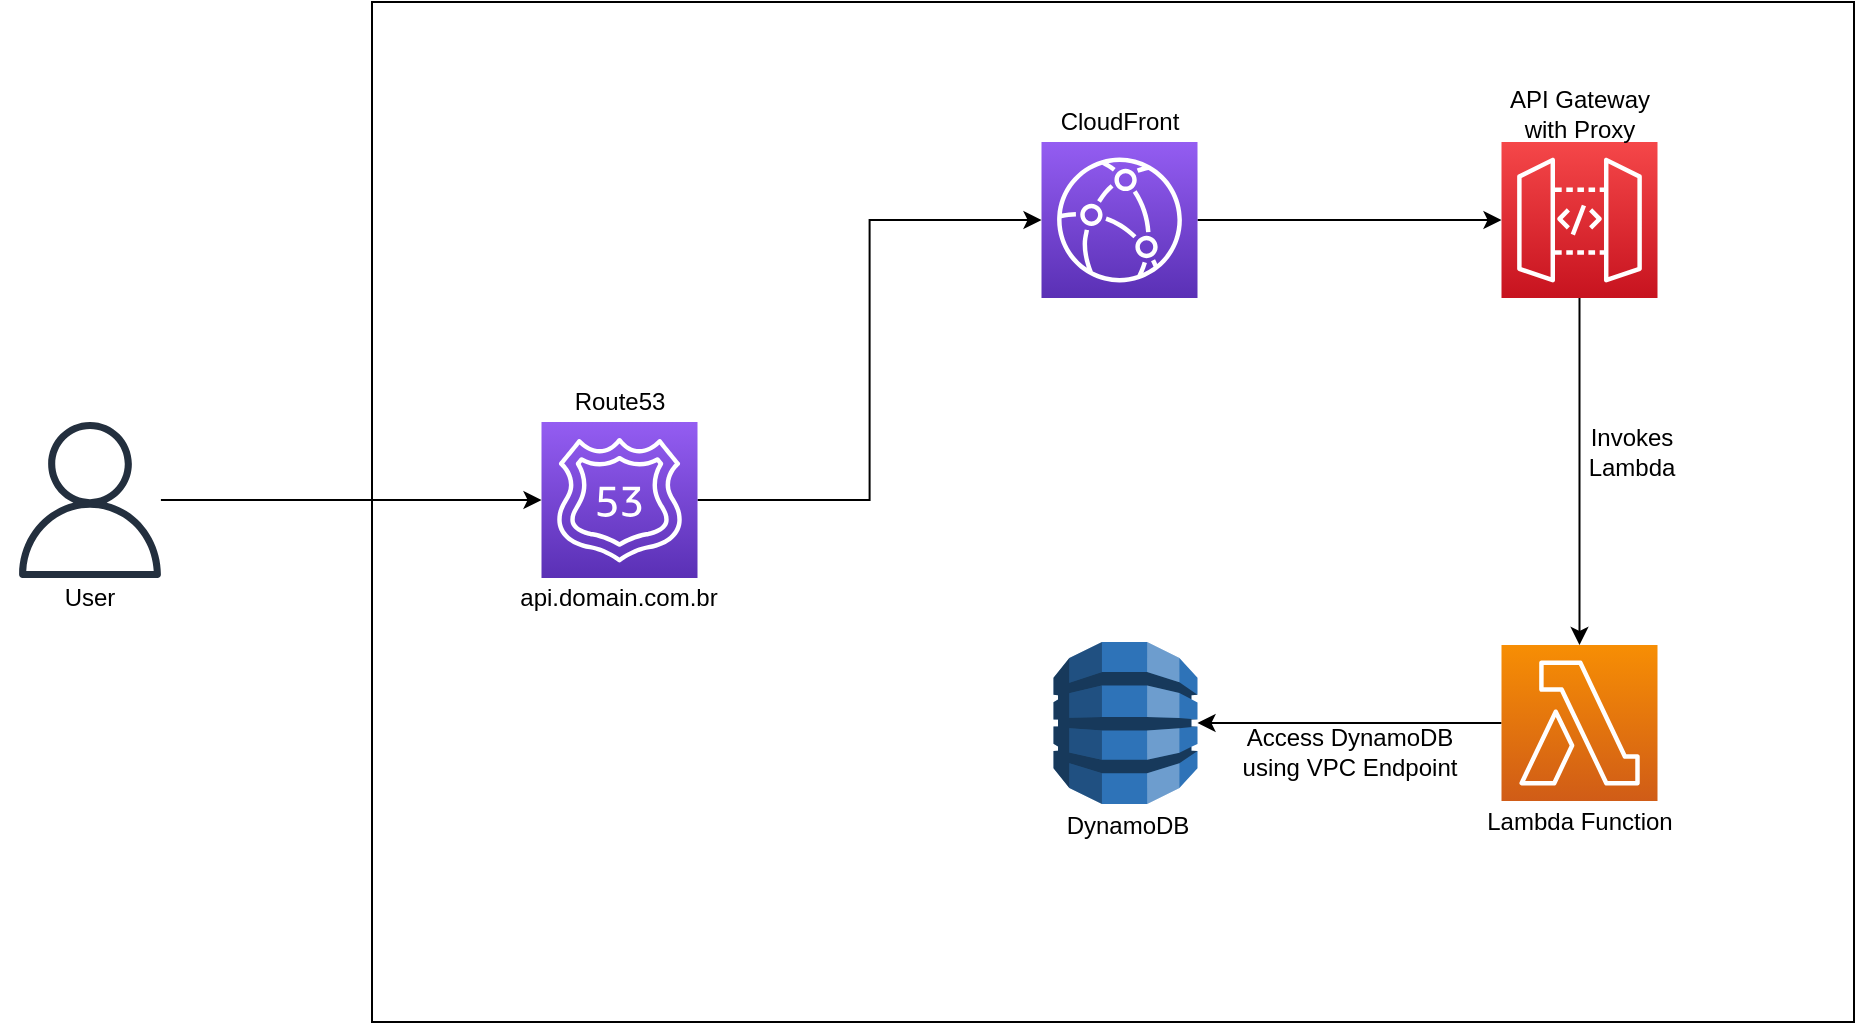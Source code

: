 <mxfile version="14.5.6" type="google"><diagram id="8cRdihagZx953PlACqUa" name="Page-1"><mxGraphModel dx="4264" dy="1175" grid="1" gridSize="10" guides="1" tooltips="1" connect="1" arrows="1" fold="1" page="1" pageScale="1" pageWidth="827" pageHeight="1169" math="0" shadow="0"><root><mxCell id="0"/><mxCell id="1" parent="0"/><mxCell id="wEp2-LjZUj0-dZIov_5M-15" value="" style="rounded=0;whiteSpace=wrap;html=1;movable=1;editable=1;resizable=1;" vertex="1" parent="1"><mxGeometry x="-290" y="330" width="741" height="510" as="geometry"/></mxCell><mxCell id="wEp2-LjZUj0-dZIov_5M-3" value="" style="outlineConnect=0;dashed=0;verticalLabelPosition=bottom;verticalAlign=top;align=center;html=1;shape=mxgraph.aws3.dynamo_db;fillColor=#2E73B8;gradientColor=none;" vertex="1" parent="1"><mxGeometry x="50.75" y="650" width="72" height="81" as="geometry"/></mxCell><mxCell id="wEp2-LjZUj0-dZIov_5M-18" style="edgeStyle=orthogonalEdgeStyle;rounded=0;orthogonalLoop=1;jettySize=auto;html=1;exitX=1;exitY=0.5;exitDx=0;exitDy=0;exitPerimeter=0;entryX=0;entryY=0.5;entryDx=0;entryDy=0;entryPerimeter=0;" edge="1" parent="1" source="wEp2-LjZUj0-dZIov_5M-4" target="wEp2-LjZUj0-dZIov_5M-5"><mxGeometry relative="1" as="geometry"/></mxCell><mxCell id="wEp2-LjZUj0-dZIov_5M-4" value="" style="points=[[0,0,0],[0.25,0,0],[0.5,0,0],[0.75,0,0],[1,0,0],[0,1,0],[0.25,1,0],[0.5,1,0],[0.75,1,0],[1,1,0],[0,0.25,0],[0,0.5,0],[0,0.75,0],[1,0.25,0],[1,0.5,0],[1,0.75,0]];outlineConnect=0;fontColor=#232F3E;gradientColor=#945DF2;gradientDirection=north;fillColor=#5A30B5;strokeColor=#ffffff;dashed=0;verticalLabelPosition=bottom;verticalAlign=top;align=center;html=1;fontSize=12;fontStyle=0;aspect=fixed;shape=mxgraph.aws4.resourceIcon;resIcon=mxgraph.aws4.cloudfront;" vertex="1" parent="1"><mxGeometry x="44.75" y="400" width="78" height="78" as="geometry"/></mxCell><mxCell id="wEp2-LjZUj0-dZIov_5M-20" style="edgeStyle=orthogonalEdgeStyle;rounded=0;orthogonalLoop=1;jettySize=auto;html=1;" edge="1" parent="1" source="wEp2-LjZUj0-dZIov_5M-5" target="wEp2-LjZUj0-dZIov_5M-6"><mxGeometry relative="1" as="geometry"/></mxCell><mxCell id="wEp2-LjZUj0-dZIov_5M-5" value="" style="points=[[0,0,0],[0.25,0,0],[0.5,0,0],[0.75,0,0],[1,0,0],[0,1,0],[0.25,1,0],[0.5,1,0],[0.75,1,0],[1,1,0],[0,0.25,0],[0,0.5,0],[0,0.75,0],[1,0.25,0],[1,0.5,0],[1,0.75,0]];outlineConnect=0;fontColor=#232F3E;gradientColor=#F54749;gradientDirection=north;fillColor=#C7131F;strokeColor=#ffffff;dashed=0;verticalLabelPosition=bottom;verticalAlign=top;align=center;html=1;fontSize=12;fontStyle=0;aspect=fixed;shape=mxgraph.aws4.resourceIcon;resIcon=mxgraph.aws4.api_gateway;" vertex="1" parent="1"><mxGeometry x="274.75" y="400" width="78" height="78" as="geometry"/></mxCell><mxCell id="wEp2-LjZUj0-dZIov_5M-22" style="edgeStyle=orthogonalEdgeStyle;rounded=0;orthogonalLoop=1;jettySize=auto;html=1;exitX=0;exitY=0.5;exitDx=0;exitDy=0;exitPerimeter=0;entryX=1;entryY=0.5;entryDx=0;entryDy=0;entryPerimeter=0;" edge="1" parent="1" source="wEp2-LjZUj0-dZIov_5M-6" target="wEp2-LjZUj0-dZIov_5M-3"><mxGeometry relative="1" as="geometry"/></mxCell><mxCell id="wEp2-LjZUj0-dZIov_5M-6" value="" style="points=[[0,0,0],[0.25,0,0],[0.5,0,0],[0.75,0,0],[1,0,0],[0,1,0],[0.25,1,0],[0.5,1,0],[0.75,1,0],[1,1,0],[0,0.25,0],[0,0.5,0],[0,0.75,0],[1,0.25,0],[1,0.5,0],[1,0.75,0]];outlineConnect=0;fontColor=#232F3E;gradientColor=#F78E04;gradientDirection=north;fillColor=#D05C17;strokeColor=#ffffff;dashed=0;verticalLabelPosition=bottom;verticalAlign=top;align=center;html=1;fontSize=12;fontStyle=0;aspect=fixed;shape=mxgraph.aws4.resourceIcon;resIcon=mxgraph.aws4.lambda;" vertex="1" parent="1"><mxGeometry x="274.75" y="651.5" width="78" height="78" as="geometry"/></mxCell><mxCell id="wEp2-LjZUj0-dZIov_5M-16" style="edgeStyle=orthogonalEdgeStyle;rounded=0;orthogonalLoop=1;jettySize=auto;html=1;exitX=1;exitY=0.5;exitDx=0;exitDy=0;exitPerimeter=0;entryX=0;entryY=0.5;entryDx=0;entryDy=0;entryPerimeter=0;" edge="1" parent="1" source="wEp2-LjZUj0-dZIov_5M-9" target="wEp2-LjZUj0-dZIov_5M-4"><mxGeometry relative="1" as="geometry"/></mxCell><mxCell id="wEp2-LjZUj0-dZIov_5M-9" value="" style="points=[[0,0,0],[0.25,0,0],[0.5,0,0],[0.75,0,0],[1,0,0],[0,1,0],[0.25,1,0],[0.5,1,0],[0.75,1,0],[1,1,0],[0,0.25,0],[0,0.5,0],[0,0.75,0],[1,0.25,0],[1,0.5,0],[1,0.75,0]];outlineConnect=0;fontColor=#232F3E;gradientColor=#945DF2;gradientDirection=north;fillColor=#5A30B5;strokeColor=#ffffff;dashed=0;verticalLabelPosition=bottom;verticalAlign=top;align=center;html=1;fontSize=12;fontStyle=0;aspect=fixed;shape=mxgraph.aws4.resourceIcon;resIcon=mxgraph.aws4.route_53;" vertex="1" parent="1"><mxGeometry x="-205.25" y="540" width="78" height="78" as="geometry"/></mxCell><mxCell id="wEp2-LjZUj0-dZIov_5M-34" style="edgeStyle=orthogonalEdgeStyle;rounded=0;orthogonalLoop=1;jettySize=auto;html=1;entryX=0;entryY=0.5;entryDx=0;entryDy=0;entryPerimeter=0;" edge="1" parent="1" source="wEp2-LjZUj0-dZIov_5M-10" target="wEp2-LjZUj0-dZIov_5M-9"><mxGeometry relative="1" as="geometry"/></mxCell><mxCell id="wEp2-LjZUj0-dZIov_5M-10" value="" style="outlineConnect=0;fontColor=#232F3E;gradientColor=none;fillColor=#232F3E;strokeColor=none;dashed=0;verticalLabelPosition=bottom;verticalAlign=top;align=center;html=1;fontSize=12;fontStyle=0;aspect=fixed;pointerEvents=1;shape=mxgraph.aws4.user;" vertex="1" parent="1"><mxGeometry x="-470" y="540" width="78" height="78" as="geometry"/></mxCell><mxCell id="wEp2-LjZUj0-dZIov_5M-12" value="api.domain.com.br" style="text;html=1;strokeColor=none;fillColor=none;align=center;verticalAlign=middle;whiteSpace=wrap;rounded=0;" vertex="1" parent="1"><mxGeometry x="-226.75" y="618" width="121" height="20" as="geometry"/></mxCell><mxCell id="wEp2-LjZUj0-dZIov_5M-17" value="CloudFront" style="text;html=1;strokeColor=none;fillColor=none;align=center;verticalAlign=middle;whiteSpace=wrap;rounded=0;" vertex="1" parent="1"><mxGeometry x="38.75" y="380" width="90" height="20" as="geometry"/></mxCell><mxCell id="wEp2-LjZUj0-dZIov_5M-19" value="API Gateway&lt;br&gt;with Proxy" style="text;html=1;strokeColor=none;fillColor=none;align=center;verticalAlign=middle;whiteSpace=wrap;rounded=0;" vertex="1" parent="1"><mxGeometry x="268.75" y="371" width="90" height="29" as="geometry"/></mxCell><mxCell id="wEp2-LjZUj0-dZIov_5M-21" value="Invokes Lambda" style="text;html=1;strokeColor=none;fillColor=none;align=center;verticalAlign=middle;whiteSpace=wrap;rounded=0;" vertex="1" parent="1"><mxGeometry x="310" y="540" width="60" height="30" as="geometry"/></mxCell><mxCell id="wEp2-LjZUj0-dZIov_5M-23" value="Lambda Function" style="text;html=1;strokeColor=none;fillColor=none;align=center;verticalAlign=middle;whiteSpace=wrap;rounded=0;" vertex="1" parent="1"><mxGeometry x="263.75" y="729.5" width="100" height="20" as="geometry"/></mxCell><mxCell id="wEp2-LjZUj0-dZIov_5M-24" value="Access DynamoDB&lt;br&gt;using VPC Endpoint" style="text;html=1;strokeColor=none;fillColor=none;align=center;verticalAlign=middle;whiteSpace=wrap;rounded=0;" vertex="1" parent="1"><mxGeometry x="133.75" y="690" width="130" height="30" as="geometry"/></mxCell><mxCell id="wEp2-LjZUj0-dZIov_5M-25" value="DynamoDB" style="text;html=1;strokeColor=none;fillColor=none;align=center;verticalAlign=middle;whiteSpace=wrap;rounded=0;" vertex="1" parent="1"><mxGeometry x="50.75" y="731" width="73.75" height="22" as="geometry"/></mxCell><mxCell id="wEp2-LjZUj0-dZIov_5M-37" value="Route53" style="text;html=1;strokeColor=none;fillColor=none;align=center;verticalAlign=middle;whiteSpace=wrap;rounded=0;" vertex="1" parent="1"><mxGeometry x="-211.25" y="520" width="90" height="20" as="geometry"/></mxCell><mxCell id="wEp2-LjZUj0-dZIov_5M-38" value="User" style="text;html=1;strokeColor=none;fillColor=none;align=center;verticalAlign=middle;whiteSpace=wrap;rounded=0;" vertex="1" parent="1"><mxGeometry x="-476" y="618" width="90" height="20" as="geometry"/></mxCell></root></mxGraphModel></diagram></mxfile>